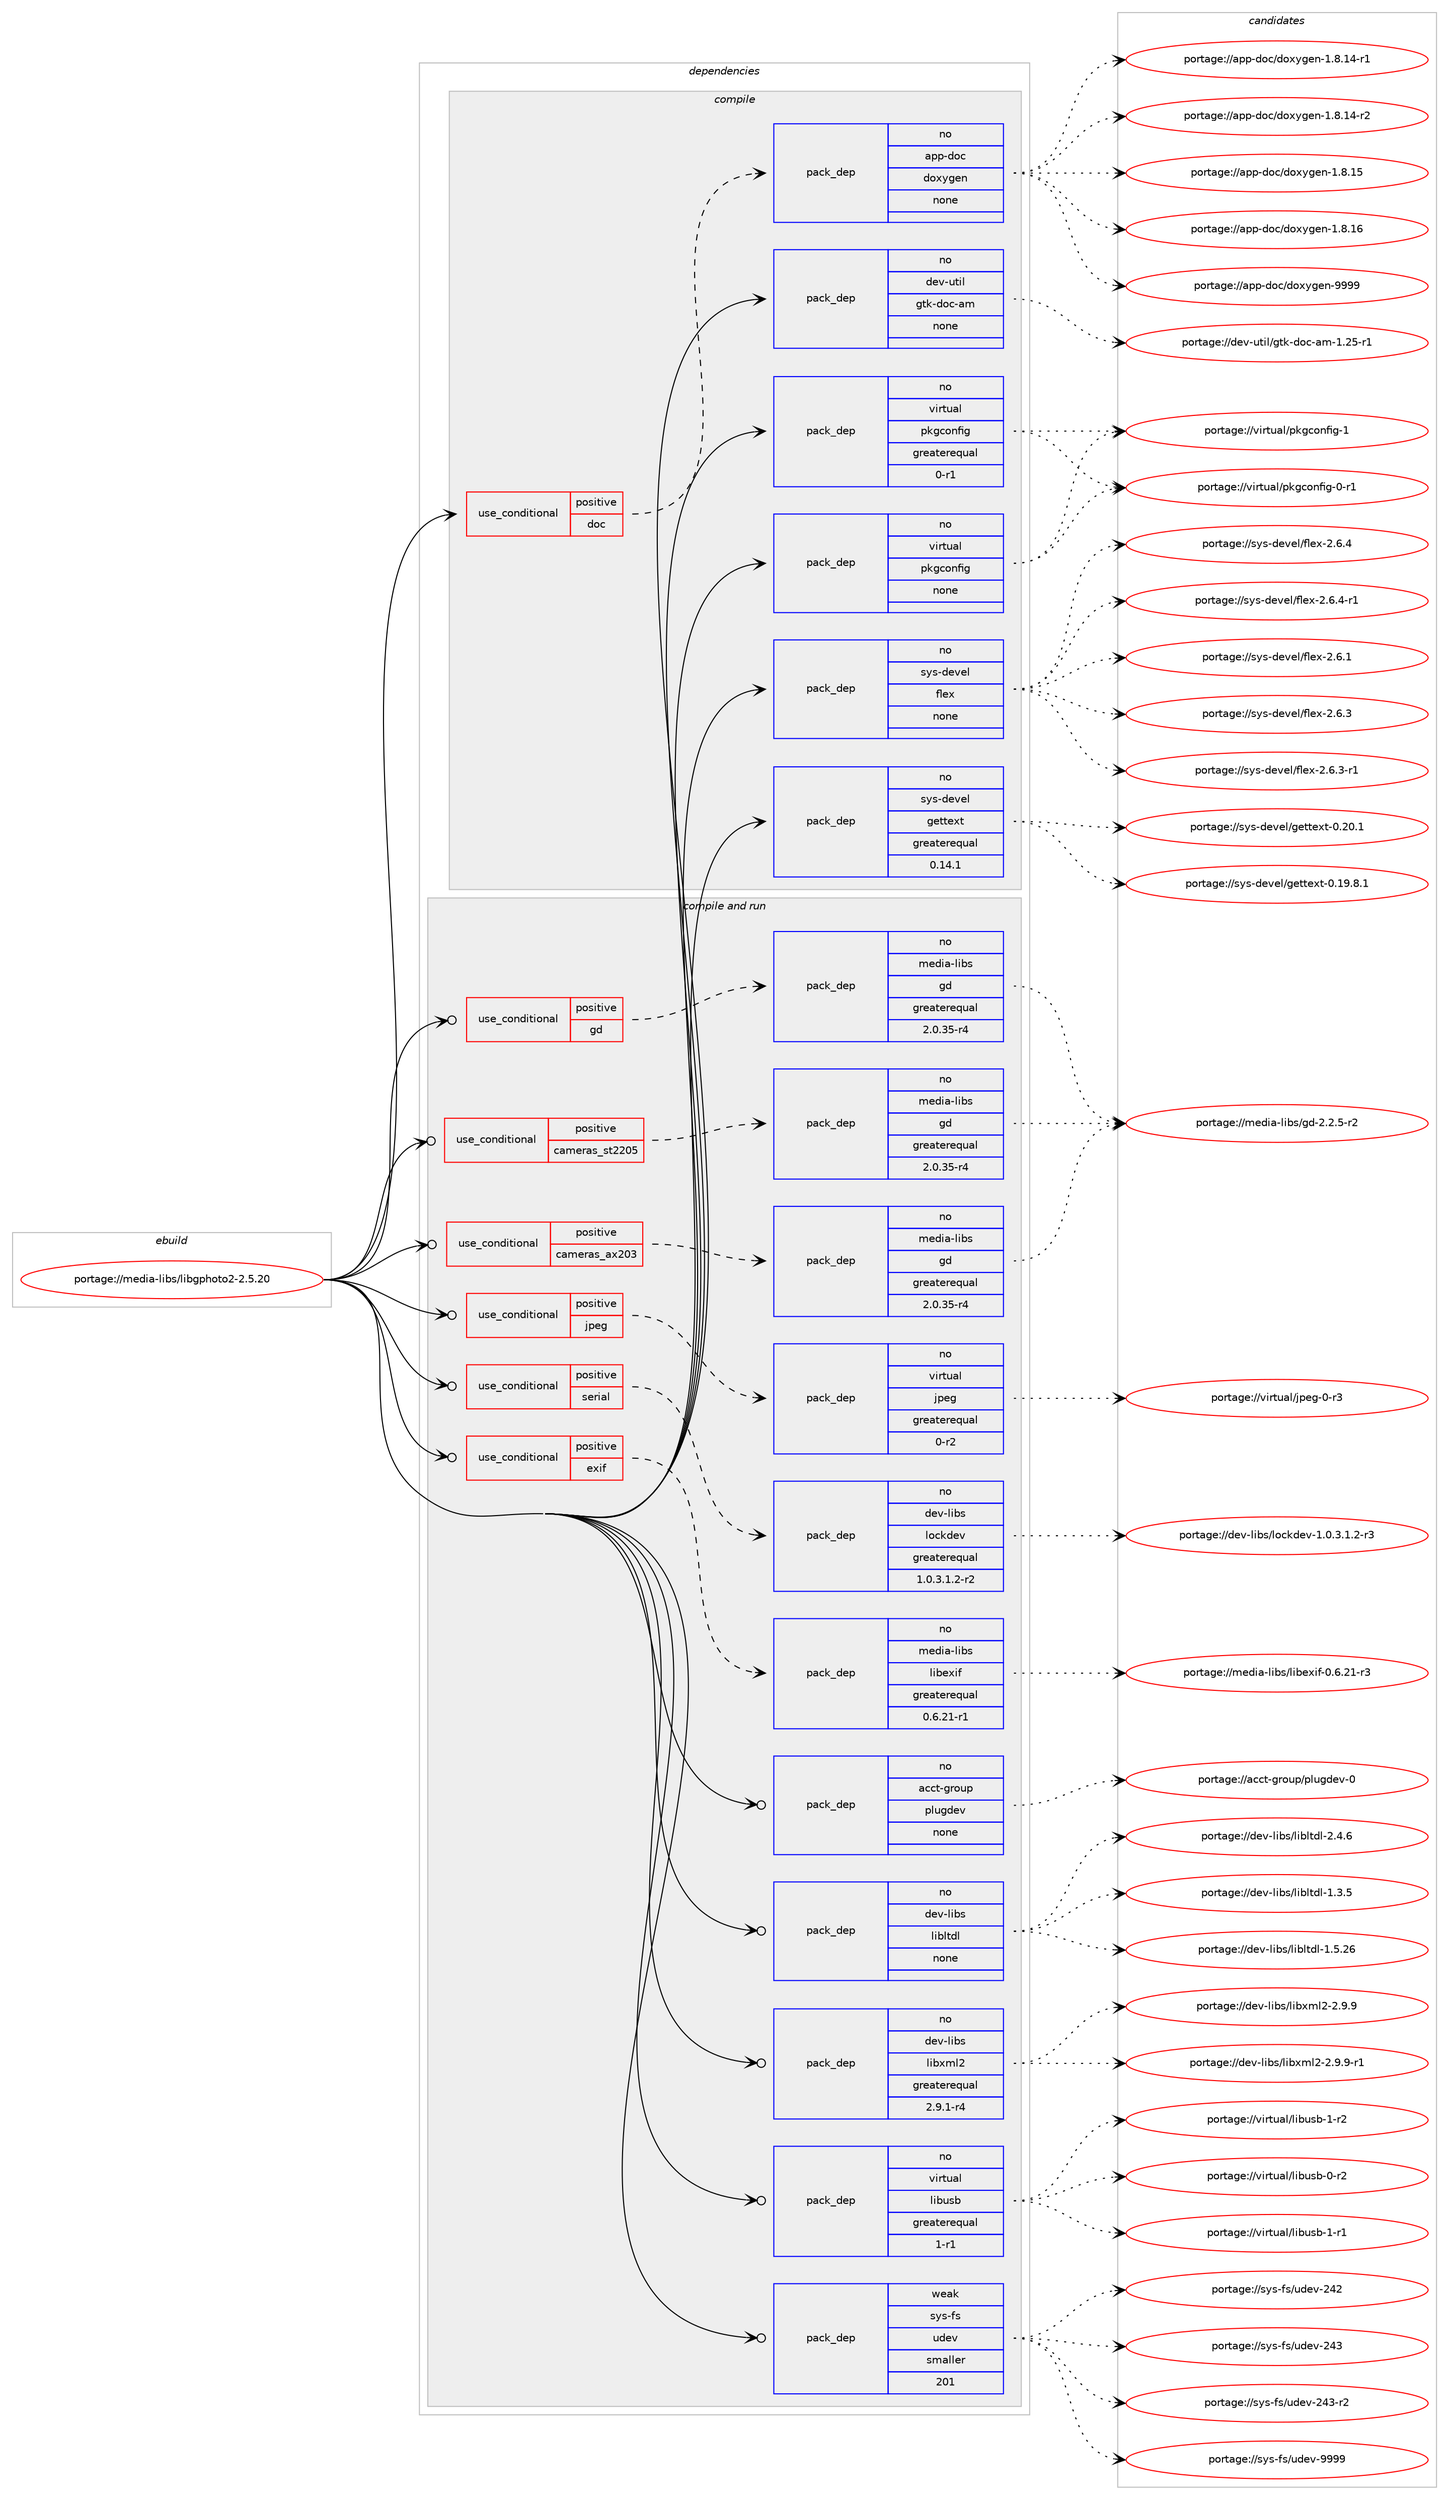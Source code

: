digraph prolog {

# *************
# Graph options
# *************

newrank=true;
concentrate=true;
compound=true;
graph [rankdir=LR,fontname=Helvetica,fontsize=10,ranksep=1.5];#, ranksep=2.5, nodesep=0.2];
edge  [arrowhead=vee];
node  [fontname=Helvetica,fontsize=10];

# **********
# The ebuild
# **********

subgraph cluster_leftcol {
color=gray;
rank=same;
label=<<i>ebuild</i>>;
id [label="portage://media-libs/libgphoto2-2.5.20", color=red, width=4, href="../media-libs/libgphoto2-2.5.20.svg"];
}

# ****************
# The dependencies
# ****************

subgraph cluster_midcol {
color=gray;
label=<<i>dependencies</i>>;
subgraph cluster_compile {
fillcolor="#eeeeee";
style=filled;
label=<<i>compile</i>>;
subgraph cond80005 {
dependency320442 [label=<<TABLE BORDER="0" CELLBORDER="1" CELLSPACING="0" CELLPADDING="4"><TR><TD ROWSPAN="3" CELLPADDING="10">use_conditional</TD></TR><TR><TD>positive</TD></TR><TR><TD>doc</TD></TR></TABLE>>, shape=none, color=red];
subgraph pack235242 {
dependency320443 [label=<<TABLE BORDER="0" CELLBORDER="1" CELLSPACING="0" CELLPADDING="4" WIDTH="220"><TR><TD ROWSPAN="6" CELLPADDING="30">pack_dep</TD></TR><TR><TD WIDTH="110">no</TD></TR><TR><TD>app-doc</TD></TR><TR><TD>doxygen</TD></TR><TR><TD>none</TD></TR><TR><TD></TD></TR></TABLE>>, shape=none, color=blue];
}
dependency320442:e -> dependency320443:w [weight=20,style="dashed",arrowhead="vee"];
}
id:e -> dependency320442:w [weight=20,style="solid",arrowhead="vee"];
subgraph pack235243 {
dependency320444 [label=<<TABLE BORDER="0" CELLBORDER="1" CELLSPACING="0" CELLPADDING="4" WIDTH="220"><TR><TD ROWSPAN="6" CELLPADDING="30">pack_dep</TD></TR><TR><TD WIDTH="110">no</TD></TR><TR><TD>dev-util</TD></TR><TR><TD>gtk-doc-am</TD></TR><TR><TD>none</TD></TR><TR><TD></TD></TR></TABLE>>, shape=none, color=blue];
}
id:e -> dependency320444:w [weight=20,style="solid",arrowhead="vee"];
subgraph pack235244 {
dependency320445 [label=<<TABLE BORDER="0" CELLBORDER="1" CELLSPACING="0" CELLPADDING="4" WIDTH="220"><TR><TD ROWSPAN="6" CELLPADDING="30">pack_dep</TD></TR><TR><TD WIDTH="110">no</TD></TR><TR><TD>sys-devel</TD></TR><TR><TD>flex</TD></TR><TR><TD>none</TD></TR><TR><TD></TD></TR></TABLE>>, shape=none, color=blue];
}
id:e -> dependency320445:w [weight=20,style="solid",arrowhead="vee"];
subgraph pack235245 {
dependency320446 [label=<<TABLE BORDER="0" CELLBORDER="1" CELLSPACING="0" CELLPADDING="4" WIDTH="220"><TR><TD ROWSPAN="6" CELLPADDING="30">pack_dep</TD></TR><TR><TD WIDTH="110">no</TD></TR><TR><TD>sys-devel</TD></TR><TR><TD>gettext</TD></TR><TR><TD>greaterequal</TD></TR><TR><TD>0.14.1</TD></TR></TABLE>>, shape=none, color=blue];
}
id:e -> dependency320446:w [weight=20,style="solid",arrowhead="vee"];
subgraph pack235246 {
dependency320447 [label=<<TABLE BORDER="0" CELLBORDER="1" CELLSPACING="0" CELLPADDING="4" WIDTH="220"><TR><TD ROWSPAN="6" CELLPADDING="30">pack_dep</TD></TR><TR><TD WIDTH="110">no</TD></TR><TR><TD>virtual</TD></TR><TR><TD>pkgconfig</TD></TR><TR><TD>greaterequal</TD></TR><TR><TD>0-r1</TD></TR></TABLE>>, shape=none, color=blue];
}
id:e -> dependency320447:w [weight=20,style="solid",arrowhead="vee"];
subgraph pack235247 {
dependency320448 [label=<<TABLE BORDER="0" CELLBORDER="1" CELLSPACING="0" CELLPADDING="4" WIDTH="220"><TR><TD ROWSPAN="6" CELLPADDING="30">pack_dep</TD></TR><TR><TD WIDTH="110">no</TD></TR><TR><TD>virtual</TD></TR><TR><TD>pkgconfig</TD></TR><TR><TD>none</TD></TR><TR><TD></TD></TR></TABLE>>, shape=none, color=blue];
}
id:e -> dependency320448:w [weight=20,style="solid",arrowhead="vee"];
}
subgraph cluster_compileandrun {
fillcolor="#eeeeee";
style=filled;
label=<<i>compile and run</i>>;
subgraph cond80006 {
dependency320449 [label=<<TABLE BORDER="0" CELLBORDER="1" CELLSPACING="0" CELLPADDING="4"><TR><TD ROWSPAN="3" CELLPADDING="10">use_conditional</TD></TR><TR><TD>positive</TD></TR><TR><TD>cameras_ax203</TD></TR></TABLE>>, shape=none, color=red];
subgraph pack235248 {
dependency320450 [label=<<TABLE BORDER="0" CELLBORDER="1" CELLSPACING="0" CELLPADDING="4" WIDTH="220"><TR><TD ROWSPAN="6" CELLPADDING="30">pack_dep</TD></TR><TR><TD WIDTH="110">no</TD></TR><TR><TD>media-libs</TD></TR><TR><TD>gd</TD></TR><TR><TD>greaterequal</TD></TR><TR><TD>2.0.35-r4</TD></TR></TABLE>>, shape=none, color=blue];
}
dependency320449:e -> dependency320450:w [weight=20,style="dashed",arrowhead="vee"];
}
id:e -> dependency320449:w [weight=20,style="solid",arrowhead="odotvee"];
subgraph cond80007 {
dependency320451 [label=<<TABLE BORDER="0" CELLBORDER="1" CELLSPACING="0" CELLPADDING="4"><TR><TD ROWSPAN="3" CELLPADDING="10">use_conditional</TD></TR><TR><TD>positive</TD></TR><TR><TD>cameras_st2205</TD></TR></TABLE>>, shape=none, color=red];
subgraph pack235249 {
dependency320452 [label=<<TABLE BORDER="0" CELLBORDER="1" CELLSPACING="0" CELLPADDING="4" WIDTH="220"><TR><TD ROWSPAN="6" CELLPADDING="30">pack_dep</TD></TR><TR><TD WIDTH="110">no</TD></TR><TR><TD>media-libs</TD></TR><TR><TD>gd</TD></TR><TR><TD>greaterequal</TD></TR><TR><TD>2.0.35-r4</TD></TR></TABLE>>, shape=none, color=blue];
}
dependency320451:e -> dependency320452:w [weight=20,style="dashed",arrowhead="vee"];
}
id:e -> dependency320451:w [weight=20,style="solid",arrowhead="odotvee"];
subgraph cond80008 {
dependency320453 [label=<<TABLE BORDER="0" CELLBORDER="1" CELLSPACING="0" CELLPADDING="4"><TR><TD ROWSPAN="3" CELLPADDING="10">use_conditional</TD></TR><TR><TD>positive</TD></TR><TR><TD>exif</TD></TR></TABLE>>, shape=none, color=red];
subgraph pack235250 {
dependency320454 [label=<<TABLE BORDER="0" CELLBORDER="1" CELLSPACING="0" CELLPADDING="4" WIDTH="220"><TR><TD ROWSPAN="6" CELLPADDING="30">pack_dep</TD></TR><TR><TD WIDTH="110">no</TD></TR><TR><TD>media-libs</TD></TR><TR><TD>libexif</TD></TR><TR><TD>greaterequal</TD></TR><TR><TD>0.6.21-r1</TD></TR></TABLE>>, shape=none, color=blue];
}
dependency320453:e -> dependency320454:w [weight=20,style="dashed",arrowhead="vee"];
}
id:e -> dependency320453:w [weight=20,style="solid",arrowhead="odotvee"];
subgraph cond80009 {
dependency320455 [label=<<TABLE BORDER="0" CELLBORDER="1" CELLSPACING="0" CELLPADDING="4"><TR><TD ROWSPAN="3" CELLPADDING="10">use_conditional</TD></TR><TR><TD>positive</TD></TR><TR><TD>gd</TD></TR></TABLE>>, shape=none, color=red];
subgraph pack235251 {
dependency320456 [label=<<TABLE BORDER="0" CELLBORDER="1" CELLSPACING="0" CELLPADDING="4" WIDTH="220"><TR><TD ROWSPAN="6" CELLPADDING="30">pack_dep</TD></TR><TR><TD WIDTH="110">no</TD></TR><TR><TD>media-libs</TD></TR><TR><TD>gd</TD></TR><TR><TD>greaterequal</TD></TR><TR><TD>2.0.35-r4</TD></TR></TABLE>>, shape=none, color=blue];
}
dependency320455:e -> dependency320456:w [weight=20,style="dashed",arrowhead="vee"];
}
id:e -> dependency320455:w [weight=20,style="solid",arrowhead="odotvee"];
subgraph cond80010 {
dependency320457 [label=<<TABLE BORDER="0" CELLBORDER="1" CELLSPACING="0" CELLPADDING="4"><TR><TD ROWSPAN="3" CELLPADDING="10">use_conditional</TD></TR><TR><TD>positive</TD></TR><TR><TD>jpeg</TD></TR></TABLE>>, shape=none, color=red];
subgraph pack235252 {
dependency320458 [label=<<TABLE BORDER="0" CELLBORDER="1" CELLSPACING="0" CELLPADDING="4" WIDTH="220"><TR><TD ROWSPAN="6" CELLPADDING="30">pack_dep</TD></TR><TR><TD WIDTH="110">no</TD></TR><TR><TD>virtual</TD></TR><TR><TD>jpeg</TD></TR><TR><TD>greaterequal</TD></TR><TR><TD>0-r2</TD></TR></TABLE>>, shape=none, color=blue];
}
dependency320457:e -> dependency320458:w [weight=20,style="dashed",arrowhead="vee"];
}
id:e -> dependency320457:w [weight=20,style="solid",arrowhead="odotvee"];
subgraph cond80011 {
dependency320459 [label=<<TABLE BORDER="0" CELLBORDER="1" CELLSPACING="0" CELLPADDING="4"><TR><TD ROWSPAN="3" CELLPADDING="10">use_conditional</TD></TR><TR><TD>positive</TD></TR><TR><TD>serial</TD></TR></TABLE>>, shape=none, color=red];
subgraph pack235253 {
dependency320460 [label=<<TABLE BORDER="0" CELLBORDER="1" CELLSPACING="0" CELLPADDING="4" WIDTH="220"><TR><TD ROWSPAN="6" CELLPADDING="30">pack_dep</TD></TR><TR><TD WIDTH="110">no</TD></TR><TR><TD>dev-libs</TD></TR><TR><TD>lockdev</TD></TR><TR><TD>greaterequal</TD></TR><TR><TD>1.0.3.1.2-r2</TD></TR></TABLE>>, shape=none, color=blue];
}
dependency320459:e -> dependency320460:w [weight=20,style="dashed",arrowhead="vee"];
}
id:e -> dependency320459:w [weight=20,style="solid",arrowhead="odotvee"];
subgraph pack235254 {
dependency320461 [label=<<TABLE BORDER="0" CELLBORDER="1" CELLSPACING="0" CELLPADDING="4" WIDTH="220"><TR><TD ROWSPAN="6" CELLPADDING="30">pack_dep</TD></TR><TR><TD WIDTH="110">no</TD></TR><TR><TD>acct-group</TD></TR><TR><TD>plugdev</TD></TR><TR><TD>none</TD></TR><TR><TD></TD></TR></TABLE>>, shape=none, color=blue];
}
id:e -> dependency320461:w [weight=20,style="solid",arrowhead="odotvee"];
subgraph pack235255 {
dependency320462 [label=<<TABLE BORDER="0" CELLBORDER="1" CELLSPACING="0" CELLPADDING="4" WIDTH="220"><TR><TD ROWSPAN="6" CELLPADDING="30">pack_dep</TD></TR><TR><TD WIDTH="110">no</TD></TR><TR><TD>dev-libs</TD></TR><TR><TD>libltdl</TD></TR><TR><TD>none</TD></TR><TR><TD></TD></TR></TABLE>>, shape=none, color=blue];
}
id:e -> dependency320462:w [weight=20,style="solid",arrowhead="odotvee"];
subgraph pack235256 {
dependency320463 [label=<<TABLE BORDER="0" CELLBORDER="1" CELLSPACING="0" CELLPADDING="4" WIDTH="220"><TR><TD ROWSPAN="6" CELLPADDING="30">pack_dep</TD></TR><TR><TD WIDTH="110">no</TD></TR><TR><TD>dev-libs</TD></TR><TR><TD>libxml2</TD></TR><TR><TD>greaterequal</TD></TR><TR><TD>2.9.1-r4</TD></TR></TABLE>>, shape=none, color=blue];
}
id:e -> dependency320463:w [weight=20,style="solid",arrowhead="odotvee"];
subgraph pack235257 {
dependency320464 [label=<<TABLE BORDER="0" CELLBORDER="1" CELLSPACING="0" CELLPADDING="4" WIDTH="220"><TR><TD ROWSPAN="6" CELLPADDING="30">pack_dep</TD></TR><TR><TD WIDTH="110">no</TD></TR><TR><TD>virtual</TD></TR><TR><TD>libusb</TD></TR><TR><TD>greaterequal</TD></TR><TR><TD>1-r1</TD></TR></TABLE>>, shape=none, color=blue];
}
id:e -> dependency320464:w [weight=20,style="solid",arrowhead="odotvee"];
subgraph pack235258 {
dependency320465 [label=<<TABLE BORDER="0" CELLBORDER="1" CELLSPACING="0" CELLPADDING="4" WIDTH="220"><TR><TD ROWSPAN="6" CELLPADDING="30">pack_dep</TD></TR><TR><TD WIDTH="110">weak</TD></TR><TR><TD>sys-fs</TD></TR><TR><TD>udev</TD></TR><TR><TD>smaller</TD></TR><TR><TD>201</TD></TR></TABLE>>, shape=none, color=blue];
}
id:e -> dependency320465:w [weight=20,style="solid",arrowhead="odotvee"];
}
subgraph cluster_run {
fillcolor="#eeeeee";
style=filled;
label=<<i>run</i>>;
}
}

# **************
# The candidates
# **************

subgraph cluster_choices {
rank=same;
color=gray;
label=<<i>candidates</i>>;

subgraph choice235242 {
color=black;
nodesep=1;
choiceportage97112112451001119947100111120121103101110454946564649524511449 [label="portage://app-doc/doxygen-1.8.14-r1", color=red, width=4,href="../app-doc/doxygen-1.8.14-r1.svg"];
choiceportage97112112451001119947100111120121103101110454946564649524511450 [label="portage://app-doc/doxygen-1.8.14-r2", color=red, width=4,href="../app-doc/doxygen-1.8.14-r2.svg"];
choiceportage9711211245100111994710011112012110310111045494656464953 [label="portage://app-doc/doxygen-1.8.15", color=red, width=4,href="../app-doc/doxygen-1.8.15.svg"];
choiceportage9711211245100111994710011112012110310111045494656464954 [label="portage://app-doc/doxygen-1.8.16", color=red, width=4,href="../app-doc/doxygen-1.8.16.svg"];
choiceportage971121124510011199471001111201211031011104557575757 [label="portage://app-doc/doxygen-9999", color=red, width=4,href="../app-doc/doxygen-9999.svg"];
dependency320443:e -> choiceportage97112112451001119947100111120121103101110454946564649524511449:w [style=dotted,weight="100"];
dependency320443:e -> choiceportage97112112451001119947100111120121103101110454946564649524511450:w [style=dotted,weight="100"];
dependency320443:e -> choiceportage9711211245100111994710011112012110310111045494656464953:w [style=dotted,weight="100"];
dependency320443:e -> choiceportage9711211245100111994710011112012110310111045494656464954:w [style=dotted,weight="100"];
dependency320443:e -> choiceportage971121124510011199471001111201211031011104557575757:w [style=dotted,weight="100"];
}
subgraph choice235243 {
color=black;
nodesep=1;
choiceportage10010111845117116105108471031161074510011199459710945494650534511449 [label="portage://dev-util/gtk-doc-am-1.25-r1", color=red, width=4,href="../dev-util/gtk-doc-am-1.25-r1.svg"];
dependency320444:e -> choiceportage10010111845117116105108471031161074510011199459710945494650534511449:w [style=dotted,weight="100"];
}
subgraph choice235244 {
color=black;
nodesep=1;
choiceportage1151211154510010111810110847102108101120455046544649 [label="portage://sys-devel/flex-2.6.1", color=red, width=4,href="../sys-devel/flex-2.6.1.svg"];
choiceportage1151211154510010111810110847102108101120455046544651 [label="portage://sys-devel/flex-2.6.3", color=red, width=4,href="../sys-devel/flex-2.6.3.svg"];
choiceportage11512111545100101118101108471021081011204550465446514511449 [label="portage://sys-devel/flex-2.6.3-r1", color=red, width=4,href="../sys-devel/flex-2.6.3-r1.svg"];
choiceportage1151211154510010111810110847102108101120455046544652 [label="portage://sys-devel/flex-2.6.4", color=red, width=4,href="../sys-devel/flex-2.6.4.svg"];
choiceportage11512111545100101118101108471021081011204550465446524511449 [label="portage://sys-devel/flex-2.6.4-r1", color=red, width=4,href="../sys-devel/flex-2.6.4-r1.svg"];
dependency320445:e -> choiceportage1151211154510010111810110847102108101120455046544649:w [style=dotted,weight="100"];
dependency320445:e -> choiceportage1151211154510010111810110847102108101120455046544651:w [style=dotted,weight="100"];
dependency320445:e -> choiceportage11512111545100101118101108471021081011204550465446514511449:w [style=dotted,weight="100"];
dependency320445:e -> choiceportage1151211154510010111810110847102108101120455046544652:w [style=dotted,weight="100"];
dependency320445:e -> choiceportage11512111545100101118101108471021081011204550465446524511449:w [style=dotted,weight="100"];
}
subgraph choice235245 {
color=black;
nodesep=1;
choiceportage1151211154510010111810110847103101116116101120116454846495746564649 [label="portage://sys-devel/gettext-0.19.8.1", color=red, width=4,href="../sys-devel/gettext-0.19.8.1.svg"];
choiceportage115121115451001011181011084710310111611610112011645484650484649 [label="portage://sys-devel/gettext-0.20.1", color=red, width=4,href="../sys-devel/gettext-0.20.1.svg"];
dependency320446:e -> choiceportage1151211154510010111810110847103101116116101120116454846495746564649:w [style=dotted,weight="100"];
dependency320446:e -> choiceportage115121115451001011181011084710310111611610112011645484650484649:w [style=dotted,weight="100"];
}
subgraph choice235246 {
color=black;
nodesep=1;
choiceportage11810511411611797108471121071039911111010210510345484511449 [label="portage://virtual/pkgconfig-0-r1", color=red, width=4,href="../virtual/pkgconfig-0-r1.svg"];
choiceportage1181051141161179710847112107103991111101021051034549 [label="portage://virtual/pkgconfig-1", color=red, width=4,href="../virtual/pkgconfig-1.svg"];
dependency320447:e -> choiceportage11810511411611797108471121071039911111010210510345484511449:w [style=dotted,weight="100"];
dependency320447:e -> choiceportage1181051141161179710847112107103991111101021051034549:w [style=dotted,weight="100"];
}
subgraph choice235247 {
color=black;
nodesep=1;
choiceportage11810511411611797108471121071039911111010210510345484511449 [label="portage://virtual/pkgconfig-0-r1", color=red, width=4,href="../virtual/pkgconfig-0-r1.svg"];
choiceportage1181051141161179710847112107103991111101021051034549 [label="portage://virtual/pkgconfig-1", color=red, width=4,href="../virtual/pkgconfig-1.svg"];
dependency320448:e -> choiceportage11810511411611797108471121071039911111010210510345484511449:w [style=dotted,weight="100"];
dependency320448:e -> choiceportage1181051141161179710847112107103991111101021051034549:w [style=dotted,weight="100"];
}
subgraph choice235248 {
color=black;
nodesep=1;
choiceportage109101100105974510810598115471031004550465046534511450 [label="portage://media-libs/gd-2.2.5-r2", color=red, width=4,href="../media-libs/gd-2.2.5-r2.svg"];
dependency320450:e -> choiceportage109101100105974510810598115471031004550465046534511450:w [style=dotted,weight="100"];
}
subgraph choice235249 {
color=black;
nodesep=1;
choiceportage109101100105974510810598115471031004550465046534511450 [label="portage://media-libs/gd-2.2.5-r2", color=red, width=4,href="../media-libs/gd-2.2.5-r2.svg"];
dependency320452:e -> choiceportage109101100105974510810598115471031004550465046534511450:w [style=dotted,weight="100"];
}
subgraph choice235250 {
color=black;
nodesep=1;
choiceportage1091011001059745108105981154710810598101120105102454846544650494511451 [label="portage://media-libs/libexif-0.6.21-r3", color=red, width=4,href="../media-libs/libexif-0.6.21-r3.svg"];
dependency320454:e -> choiceportage1091011001059745108105981154710810598101120105102454846544650494511451:w [style=dotted,weight="100"];
}
subgraph choice235251 {
color=black;
nodesep=1;
choiceportage109101100105974510810598115471031004550465046534511450 [label="portage://media-libs/gd-2.2.5-r2", color=red, width=4,href="../media-libs/gd-2.2.5-r2.svg"];
dependency320456:e -> choiceportage109101100105974510810598115471031004550465046534511450:w [style=dotted,weight="100"];
}
subgraph choice235252 {
color=black;
nodesep=1;
choiceportage118105114116117971084710611210110345484511451 [label="portage://virtual/jpeg-0-r3", color=red, width=4,href="../virtual/jpeg-0-r3.svg"];
dependency320458:e -> choiceportage118105114116117971084710611210110345484511451:w [style=dotted,weight="100"];
}
subgraph choice235253 {
color=black;
nodesep=1;
choiceportage10010111845108105981154710811199107100101118454946484651464946504511451 [label="portage://dev-libs/lockdev-1.0.3.1.2-r3", color=red, width=4,href="../dev-libs/lockdev-1.0.3.1.2-r3.svg"];
dependency320460:e -> choiceportage10010111845108105981154710811199107100101118454946484651464946504511451:w [style=dotted,weight="100"];
}
subgraph choice235254 {
color=black;
nodesep=1;
choiceportage97999911645103114111117112471121081171031001011184548 [label="portage://acct-group/plugdev-0", color=red, width=4,href="../acct-group/plugdev-0.svg"];
dependency320461:e -> choiceportage97999911645103114111117112471121081171031001011184548:w [style=dotted,weight="100"];
}
subgraph choice235255 {
color=black;
nodesep=1;
choiceportage10010111845108105981154710810598108116100108454946514653 [label="portage://dev-libs/libltdl-1.3.5", color=red, width=4,href="../dev-libs/libltdl-1.3.5.svg"];
choiceportage1001011184510810598115471081059810811610010845494653465054 [label="portage://dev-libs/libltdl-1.5.26", color=red, width=4,href="../dev-libs/libltdl-1.5.26.svg"];
choiceportage10010111845108105981154710810598108116100108455046524654 [label="portage://dev-libs/libltdl-2.4.6", color=red, width=4,href="../dev-libs/libltdl-2.4.6.svg"];
dependency320462:e -> choiceportage10010111845108105981154710810598108116100108454946514653:w [style=dotted,weight="100"];
dependency320462:e -> choiceportage1001011184510810598115471081059810811610010845494653465054:w [style=dotted,weight="100"];
dependency320462:e -> choiceportage10010111845108105981154710810598108116100108455046524654:w [style=dotted,weight="100"];
}
subgraph choice235256 {
color=black;
nodesep=1;
choiceportage1001011184510810598115471081059812010910850455046574657 [label="portage://dev-libs/libxml2-2.9.9", color=red, width=4,href="../dev-libs/libxml2-2.9.9.svg"];
choiceportage10010111845108105981154710810598120109108504550465746574511449 [label="portage://dev-libs/libxml2-2.9.9-r1", color=red, width=4,href="../dev-libs/libxml2-2.9.9-r1.svg"];
dependency320463:e -> choiceportage1001011184510810598115471081059812010910850455046574657:w [style=dotted,weight="100"];
dependency320463:e -> choiceportage10010111845108105981154710810598120109108504550465746574511449:w [style=dotted,weight="100"];
}
subgraph choice235257 {
color=black;
nodesep=1;
choiceportage1181051141161179710847108105981171159845484511450 [label="portage://virtual/libusb-0-r2", color=red, width=4,href="../virtual/libusb-0-r2.svg"];
choiceportage1181051141161179710847108105981171159845494511449 [label="portage://virtual/libusb-1-r1", color=red, width=4,href="../virtual/libusb-1-r1.svg"];
choiceportage1181051141161179710847108105981171159845494511450 [label="portage://virtual/libusb-1-r2", color=red, width=4,href="../virtual/libusb-1-r2.svg"];
dependency320464:e -> choiceportage1181051141161179710847108105981171159845484511450:w [style=dotted,weight="100"];
dependency320464:e -> choiceportage1181051141161179710847108105981171159845494511449:w [style=dotted,weight="100"];
dependency320464:e -> choiceportage1181051141161179710847108105981171159845494511450:w [style=dotted,weight="100"];
}
subgraph choice235258 {
color=black;
nodesep=1;
choiceportage115121115451021154711710010111845505250 [label="portage://sys-fs/udev-242", color=red, width=4,href="../sys-fs/udev-242.svg"];
choiceportage115121115451021154711710010111845505251 [label="portage://sys-fs/udev-243", color=red, width=4,href="../sys-fs/udev-243.svg"];
choiceportage1151211154510211547117100101118455052514511450 [label="portage://sys-fs/udev-243-r2", color=red, width=4,href="../sys-fs/udev-243-r2.svg"];
choiceportage11512111545102115471171001011184557575757 [label="portage://sys-fs/udev-9999", color=red, width=4,href="../sys-fs/udev-9999.svg"];
dependency320465:e -> choiceportage115121115451021154711710010111845505250:w [style=dotted,weight="100"];
dependency320465:e -> choiceportage115121115451021154711710010111845505251:w [style=dotted,weight="100"];
dependency320465:e -> choiceportage1151211154510211547117100101118455052514511450:w [style=dotted,weight="100"];
dependency320465:e -> choiceportage11512111545102115471171001011184557575757:w [style=dotted,weight="100"];
}
}

}
